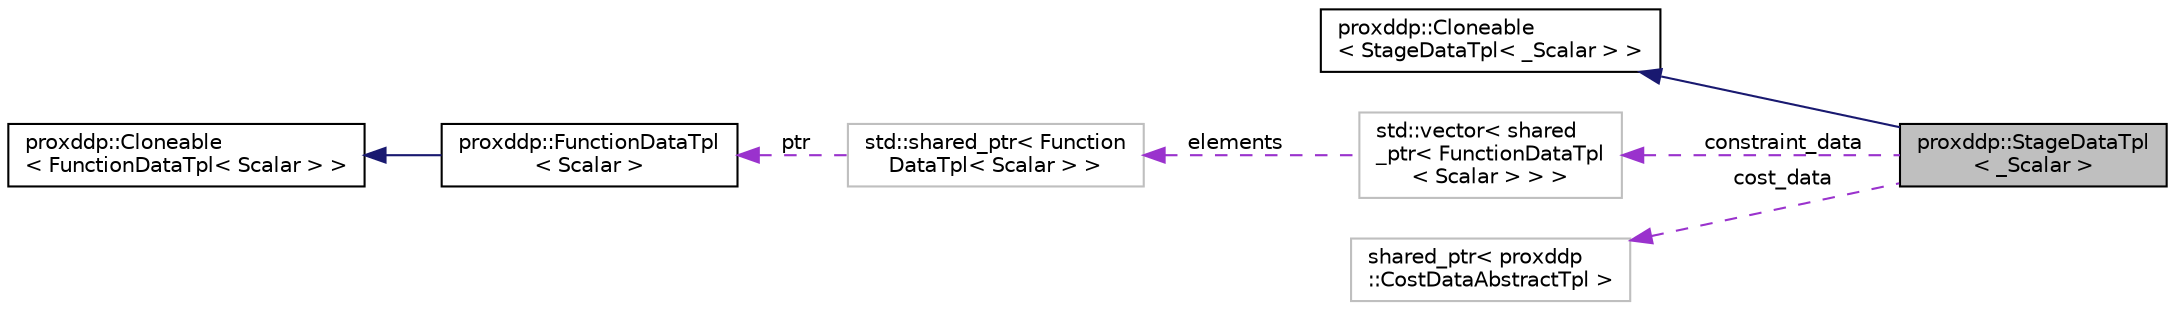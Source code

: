 digraph "proxddp::StageDataTpl&lt; _Scalar &gt;"
{
 // LATEX_PDF_SIZE
  bgcolor="transparent";
  edge [fontname="Helvetica",fontsize="10",labelfontname="Helvetica",labelfontsize="10"];
  node [fontname="Helvetica",fontsize="10",shape=record];
  rankdir="LR";
  Node1 [label="proxddp::StageDataTpl\l\< _Scalar \>",height=0.2,width=0.4,color="black", fillcolor="grey75", style="filled", fontcolor="black",tooltip="Data struct for stage models StageModelTpl."];
  Node2 -> Node1 [dir="back",color="midnightblue",fontsize="10",style="solid",fontname="Helvetica"];
  Node2 [label="proxddp::Cloneable\l\< StageDataTpl\< _Scalar \> \>",height=0.2,width=0.4,color="black",URL="$structproxddp_1_1Cloneable.html",tooltip=" "];
  Node3 -> Node1 [dir="back",color="darkorchid3",fontsize="10",style="dashed",label=" constraint_data" ,fontname="Helvetica"];
  Node3 [label="std::vector\< shared\l_ptr\< FunctionDataTpl\l\< Scalar \> \> \>",height=0.2,width=0.4,color="grey75",tooltip=" "];
  Node4 -> Node3 [dir="back",color="darkorchid3",fontsize="10",style="dashed",label=" elements" ,fontname="Helvetica"];
  Node4 [label="std::shared_ptr\< Function\lDataTpl\< Scalar \> \>",height=0.2,width=0.4,color="grey75",tooltip=" "];
  Node5 -> Node4 [dir="back",color="darkorchid3",fontsize="10",style="dashed",label=" ptr" ,fontname="Helvetica"];
  Node5 [label="proxddp::FunctionDataTpl\l\< Scalar \>",height=0.2,width=0.4,color="black",URL="$structproxddp_1_1FunctionDataTpl.html",tooltip=" "];
  Node6 -> Node5 [dir="back",color="midnightblue",fontsize="10",style="solid",fontname="Helvetica"];
  Node6 [label="proxddp::Cloneable\l\< FunctionDataTpl\< Scalar \> \>",height=0.2,width=0.4,color="black",URL="$structproxddp_1_1Cloneable.html",tooltip=" "];
  Node7 -> Node1 [dir="back",color="darkorchid3",fontsize="10",style="dashed",label=" cost_data" ,fontname="Helvetica"];
  Node7 [label="shared_ptr\< proxddp\l::CostDataAbstractTpl \>",height=0.2,width=0.4,color="grey75",tooltip=" "];
}
